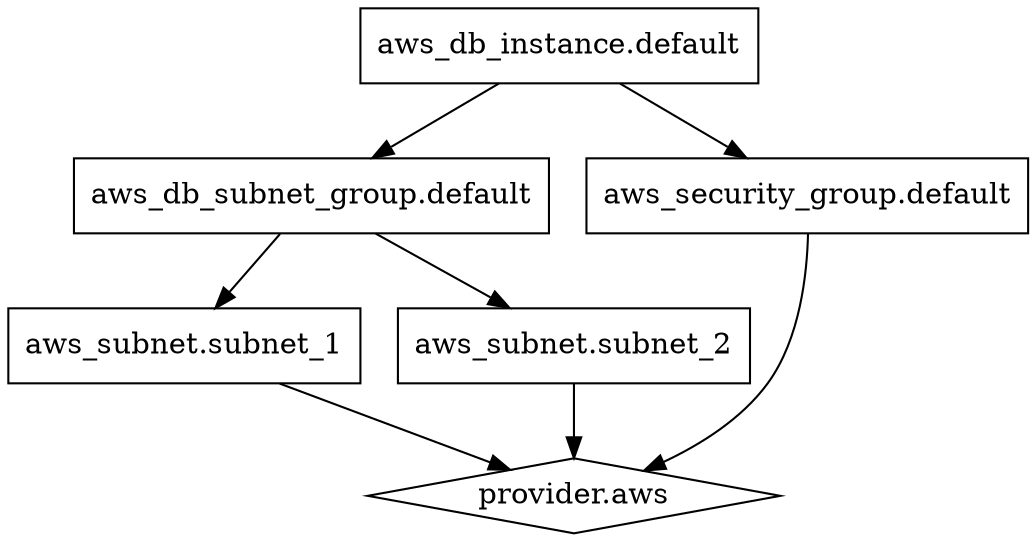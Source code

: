 digraph {
	compound = "true"
	newrank = "true"
	subgraph "root" {
		"[root] aws_db_instance.default" [label = "aws_db_instance.default", shape = "box"]
		"[root] aws_db_subnet_group.default" [label = "aws_db_subnet_group.default", shape = "box"]
		"[root] aws_security_group.default" [label = "aws_security_group.default", shape = "box"]
		"[root] aws_subnet.subnet_1" [label = "aws_subnet.subnet_1", shape = "box"]
		"[root] aws_subnet.subnet_2" [label = "aws_subnet.subnet_2", shape = "box"]
		"[root] provider.aws" [label = "provider.aws", shape = "diamond"]
		"[root] aws_db_instance.default" -> "[root] aws_db_subnet_group.default"
		"[root] aws_db_instance.default" -> "[root] aws_security_group.default"
		"[root] aws_db_subnet_group.default" -> "[root] aws_subnet.subnet_1"
		"[root] aws_db_subnet_group.default" -> "[root] aws_subnet.subnet_2"
		"[root] aws_security_group.default" -> "[root] provider.aws"
		"[root] aws_subnet.subnet_1" -> "[root] provider.aws"
		"[root] aws_subnet.subnet_2" -> "[root] provider.aws"
	}
}

